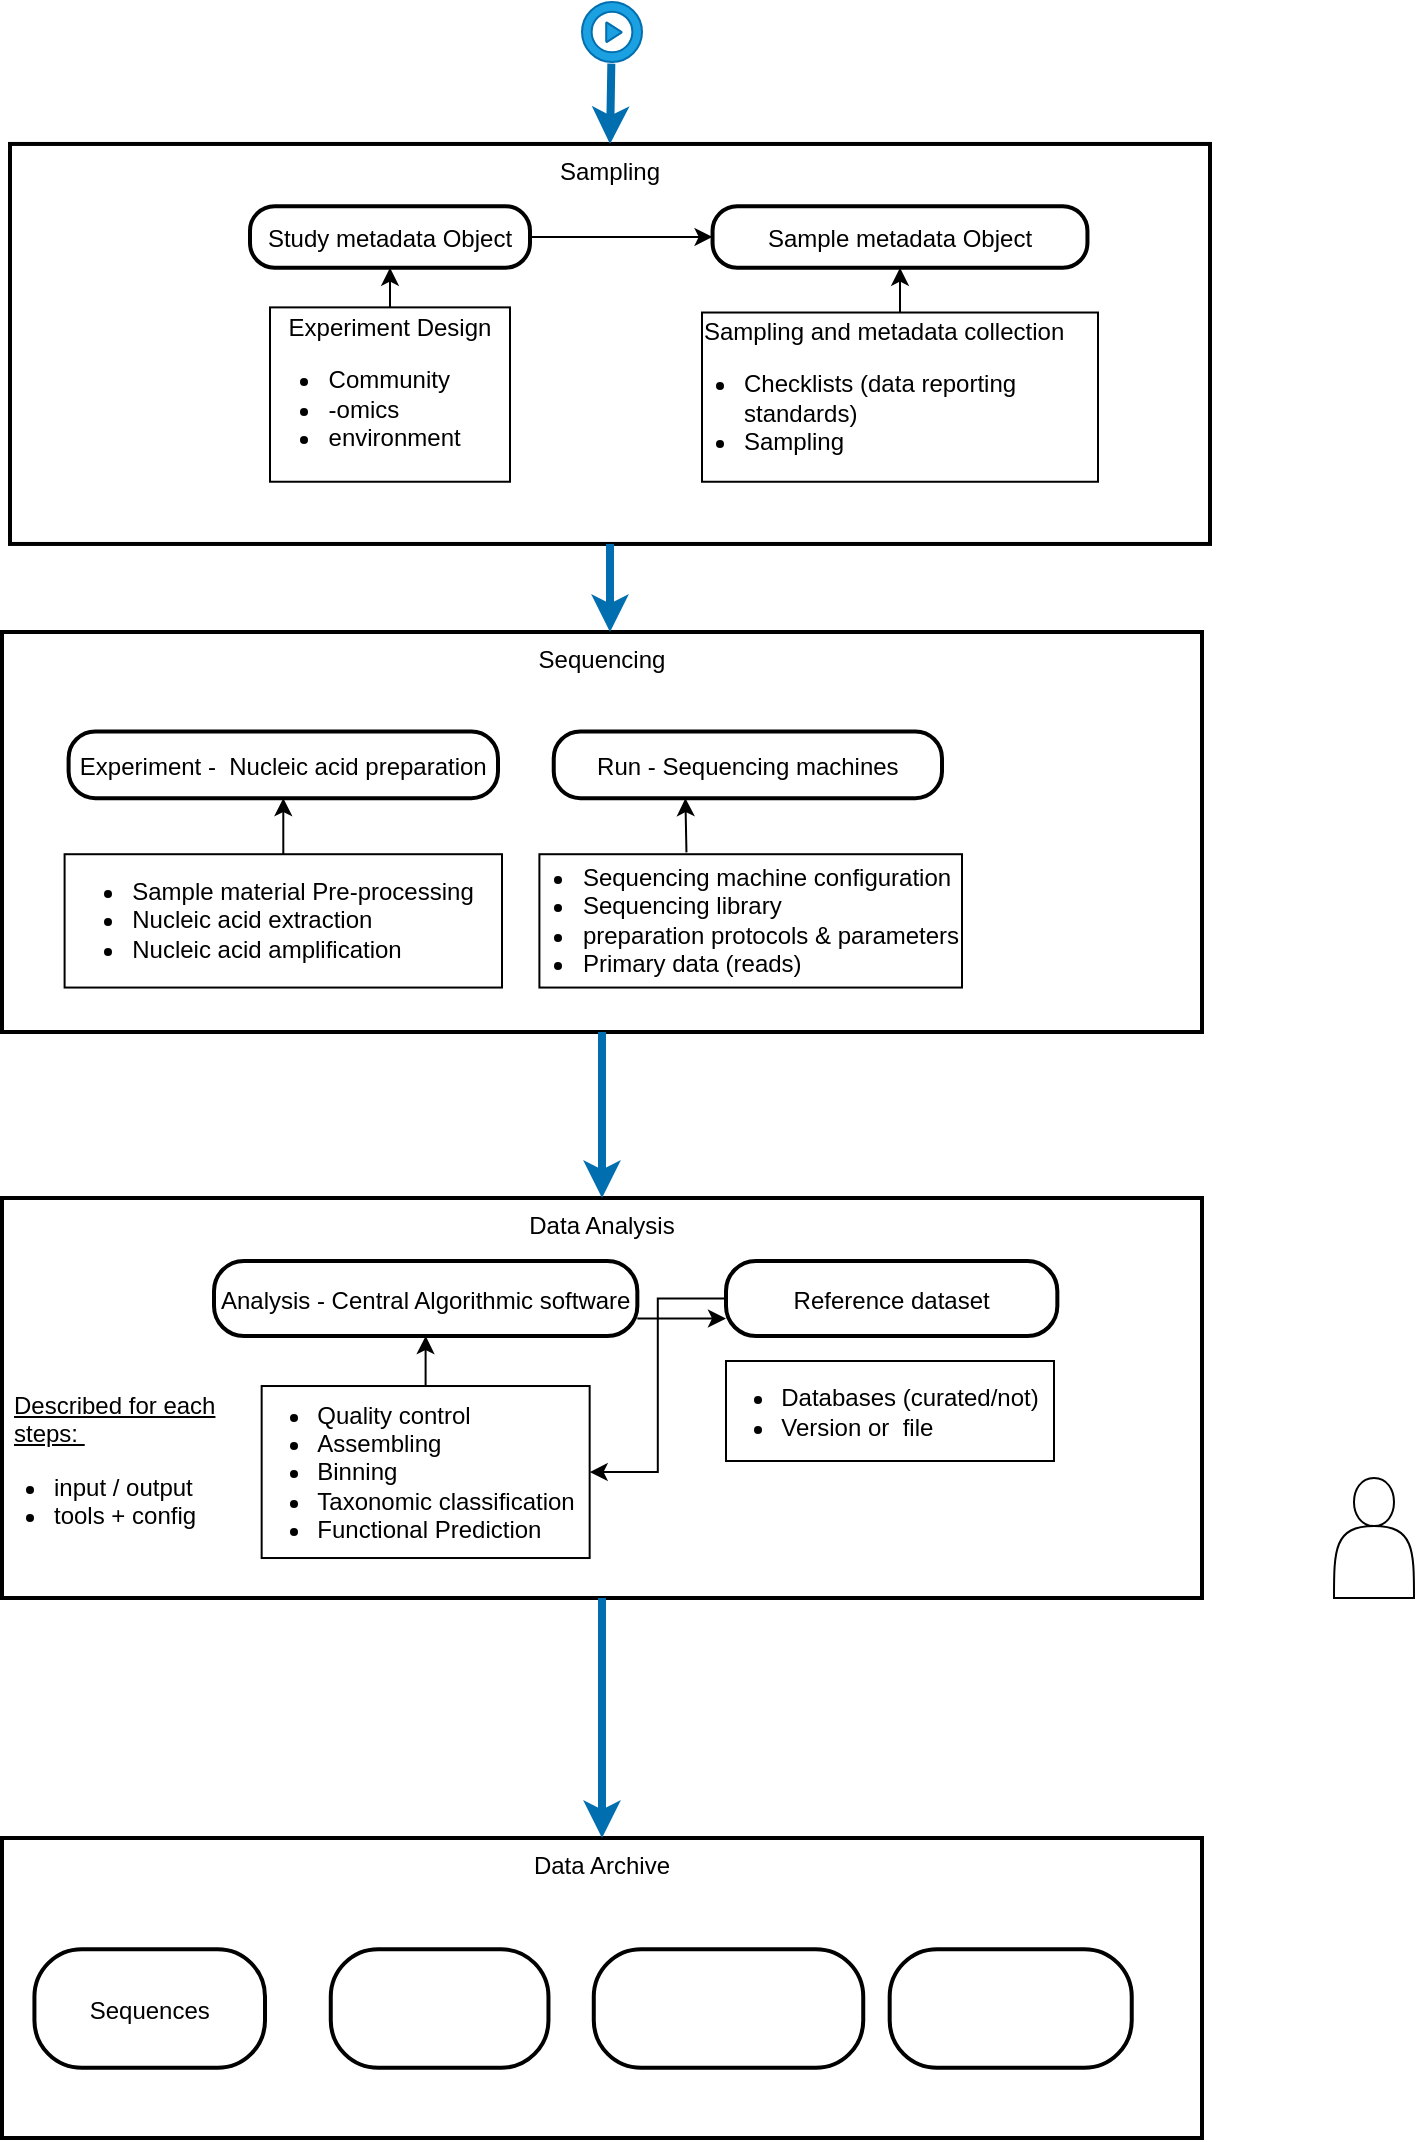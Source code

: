 <mxfile version="24.8.3">
  <diagram name="Page-1" id="eUhtq4w8cxWgcWz3ld9h">
    <mxGraphModel dx="1193" dy="768" grid="1" gridSize="10" guides="1" tooltips="1" connect="1" arrows="1" fold="1" page="1" pageScale="1" pageWidth="826" pageHeight="1169" math="0" shadow="0">
      <root>
        <mxCell id="0" />
        <mxCell id="1" parent="0" />
        <mxCell id="10" value="Data Analysis" style="whiteSpace=wrap;strokeWidth=2;verticalAlign=top;" parent="1" vertex="1">
          <mxGeometry x="74" y="600" width="600" height="200" as="geometry" />
        </mxCell>
        <mxCell id="IBZZdO0sH0K3nxLxbMnE-58" style="edgeStyle=orthogonalEdgeStyle;rounded=0;orthogonalLoop=1;jettySize=auto;html=1;exitX=1;exitY=0.5;exitDx=0;exitDy=0;entryX=0;entryY=0.5;entryDx=0;entryDy=0;" edge="1" parent="10">
          <mxGeometry relative="1" as="geometry">
            <mxPoint x="317.67" y="60.25" as="sourcePoint" />
            <mxPoint x="362" y="60.25" as="targetPoint" />
          </mxGeometry>
        </mxCell>
        <mxCell id="zwraW4Ukam8c2gcRzOyC-30" value="Analysis - Central Algorithmic software" style="rounded=1;arcSize=40;strokeWidth=2" parent="10" vertex="1">
          <mxGeometry x="106" y="31.5" width="211.67" height="37.5" as="geometry" />
        </mxCell>
        <mxCell id="IBZZdO0sH0K3nxLxbMnE-61" value="" style="edgeStyle=orthogonalEdgeStyle;rounded=0;orthogonalLoop=1;jettySize=auto;html=1;" edge="1" parent="10" source="IBZZdO0sH0K3nxLxbMnE-53" target="zwraW4Ukam8c2gcRzOyC-30">
          <mxGeometry relative="1" as="geometry" />
        </mxCell>
        <mxCell id="IBZZdO0sH0K3nxLxbMnE-53" value="&lt;div style=&quot;&quot;&gt;&lt;ul style=&quot;padding-left: 20px;&quot;&gt;&lt;li style=&quot;text-align: left;&quot;&gt;&lt;span style=&quot;white-space: nowrap;&quot;&gt;Quality control&lt;/span&gt;&lt;br&gt;&lt;/li&gt;&lt;li style=&quot;text-align: left;&quot;&gt;&lt;span style=&quot;white-space: nowrap;&quot;&gt;Assembling&lt;br&gt;&lt;/span&gt;&lt;/li&gt;&lt;li style=&quot;text-align: left;&quot;&gt;&lt;span style=&quot;white-space: nowrap;&quot;&gt;Binning&lt;br&gt;&lt;/span&gt;&lt;/li&gt;&lt;li style=&quot;text-align: left;&quot;&gt;&lt;span style=&quot;white-space: nowrap;&quot;&gt;Taxonomic classification&lt;br&gt;&lt;/span&gt;&lt;/li&gt;&lt;li style=&quot;text-align: left;&quot;&gt;&lt;span style=&quot;white-space: nowrap;&quot;&gt;&lt;span style=&quot;text-align: center;&quot;&gt;Functional Prediction&lt;/span&gt;&lt;br&gt;&lt;/span&gt;&lt;/li&gt;&lt;/ul&gt;&lt;/div&gt;" style="rounded=0;whiteSpace=wrap;html=1;" vertex="1" parent="10">
          <mxGeometry x="129.83" y="94.01" width="164" height="86" as="geometry" />
        </mxCell>
        <mxCell id="IBZZdO0sH0K3nxLxbMnE-60" value="" style="edgeStyle=orthogonalEdgeStyle;rounded=0;orthogonalLoop=1;jettySize=auto;html=1;entryX=1;entryY=0.5;entryDx=0;entryDy=0;" edge="1" parent="10" source="IBZZdO0sH0K3nxLxbMnE-55" target="IBZZdO0sH0K3nxLxbMnE-53">
          <mxGeometry relative="1" as="geometry" />
        </mxCell>
        <mxCell id="IBZZdO0sH0K3nxLxbMnE-55" value="Reference dataset" style="rounded=1;arcSize=40;strokeWidth=2" vertex="1" parent="10">
          <mxGeometry x="362" y="31.5" width="165.67" height="37.5" as="geometry" />
        </mxCell>
        <mxCell id="IBZZdO0sH0K3nxLxbMnE-56" value="&lt;div style=&quot;&quot;&gt;&lt;ul style=&quot;padding-left: 20px;&quot;&gt;&lt;li style=&quot;text-align: left;&quot;&gt;&lt;span style=&quot;text-wrap-mode: nowrap;&quot;&gt;Databases (curated/not)&lt;/span&gt;&lt;/li&gt;&lt;li style=&quot;text-align: left;&quot;&gt;&lt;span style=&quot;text-wrap-mode: nowrap;&quot;&gt;Version or &amp;nbsp;file&lt;/span&gt;&lt;/li&gt;&lt;/ul&gt;&lt;/div&gt;" style="rounded=0;whiteSpace=wrap;html=1;" vertex="1" parent="10">
          <mxGeometry x="362" y="81.5" width="164" height="50.0" as="geometry" />
        </mxCell>
        <mxCell id="IBZZdO0sH0K3nxLxbMnE-57" value="&lt;u&gt;Described for each steps:&amp;nbsp;&lt;/u&gt;&lt;div&gt;&lt;ul style=&quot;padding-left: 20px;&quot;&gt;&lt;li&gt;input / output&amp;nbsp;&lt;/li&gt;&lt;li&gt;tools + config&lt;/li&gt;&lt;/ul&gt;&lt;/div&gt;" style="text;html=1;align=left;verticalAlign=middle;whiteSpace=wrap;rounded=0;" vertex="1" parent="10">
          <mxGeometry x="3.67" y="104.63" width="114" height="64.75" as="geometry" />
        </mxCell>
        <mxCell id="14" value="Sequencing" style="whiteSpace=wrap;strokeWidth=2;verticalAlign=top;" parent="1" vertex="1">
          <mxGeometry x="74" y="317" width="600" height="200" as="geometry" />
        </mxCell>
        <mxCell id="15" value="Run - Sequencing machines" style="rounded=1;arcSize=40;strokeWidth=2;flipV=1;flipH=1;" parent="14" vertex="1">
          <mxGeometry x="275.87" y="49.733" width="194.13" height="33.333" as="geometry" />
        </mxCell>
        <mxCell id="16" value="Experiment -  Nucleic acid preparation" style="rounded=1;arcSize=40;strokeWidth=2;flipV=1;flipH=1;" parent="14" vertex="1">
          <mxGeometry x="33.3" y="49.733" width="214.7" height="33.333" as="geometry" />
        </mxCell>
        <mxCell id="IBZZdO0sH0K3nxLxbMnE-37" value="&lt;div style=&quot;&quot;&gt;&lt;ul style=&quot;padding-left: 20px;&quot;&gt;&lt;li style=&quot;text-align: left;&quot;&gt;&lt;span style=&quot;white-space: nowrap;&quot;&gt;Sample material Pre-processing&lt;/span&gt;&lt;br&gt;&lt;/li&gt;&lt;li style=&quot;text-align: left;&quot;&gt;&lt;span style=&quot;white-space: nowrap;&quot;&gt;Nucleic acid extraction&lt;/span&gt;&lt;br&gt;&lt;/li&gt;&lt;li style=&quot;text-align: left;&quot;&gt;&lt;span style=&quot;white-space: nowrap;&quot;&gt;Nucleic acid amplification&lt;/span&gt;&lt;br&gt;&lt;/li&gt;&lt;/ul&gt;&lt;/div&gt;" style="rounded=0;whiteSpace=wrap;html=1;" vertex="1" parent="14">
          <mxGeometry x="31.3" y="111.111" width="218.7" height="66.667" as="geometry" />
        </mxCell>
        <mxCell id="IBZZdO0sH0K3nxLxbMnE-36" value="&lt;div style=&quot;text-align: left;&quot;&gt;&lt;ul style=&quot;padding-left: 20px;&quot;&gt;&lt;li&gt;&lt;span style=&quot;white-space: nowrap;&quot;&gt;Sequencing machine configuration&lt;/span&gt;&lt;/li&gt;&lt;li&gt;&lt;span style=&quot;white-space: nowrap;&quot;&gt;Sequencing library&lt;/span&gt;&lt;/li&gt;&lt;li&gt;&lt;span style=&quot;white-space: nowrap;&quot;&gt;preparation protocols &amp;amp; parameters&lt;/span&gt;&lt;/li&gt;&lt;li&gt;&lt;span style=&quot;white-space: nowrap;&quot;&gt;Primary data (reads)&lt;/span&gt;&lt;/li&gt;&lt;/ul&gt;&lt;/div&gt;" style="rounded=0;whiteSpace=wrap;html=1;" vertex="1" parent="14">
          <mxGeometry x="268.7" y="111.111" width="211.3" height="66.667" as="geometry" />
        </mxCell>
        <mxCell id="IBZZdO0sH0K3nxLxbMnE-39" value="" style="endArrow=classic;html=1;rounded=0;entryX=0.5;entryY=1;entryDx=0;entryDy=0;exitX=0.5;exitY=0;exitDx=0;exitDy=0;" edge="1" parent="14" source="IBZZdO0sH0K3nxLxbMnE-37" target="16">
          <mxGeometry width="50" height="50" relative="1" as="geometry">
            <mxPoint x="412.22" y="-147.222" as="sourcePoint" />
            <mxPoint x="412" y="-171.111" as="targetPoint" />
          </mxGeometry>
        </mxCell>
        <mxCell id="IBZZdO0sH0K3nxLxbMnE-50" value="" style="endArrow=classic;html=1;rounded=0;entryX=0.5;entryY=1;entryDx=0;entryDy=0;exitX=0.348;exitY=-0.014;exitDx=0;exitDy=0;exitPerimeter=0;" edge="1" parent="14" source="IBZZdO0sH0K3nxLxbMnE-36">
          <mxGeometry width="50" height="50" relative="1" as="geometry">
            <mxPoint x="344" y="103.333" as="sourcePoint" />
            <mxPoint x="341.696" y="83.065" as="targetPoint" />
            <Array as="points" />
          </mxGeometry>
        </mxCell>
        <mxCell id="zwraW4Ukam8c2gcRzOyC-19" value="Sampling" style="whiteSpace=wrap;strokeWidth=2;verticalAlign=top;" parent="1" vertex="1">
          <mxGeometry x="78" y="72.974" width="600" height="200" as="geometry" />
        </mxCell>
        <mxCell id="IBZZdO0sH0K3nxLxbMnE-31" value="" style="endArrow=classic;html=1;rounded=0;exitX=1;exitY=0.5;exitDx=0;exitDy=0;entryX=0;entryY=0.5;entryDx=0;entryDy=0;" edge="1" parent="zwraW4Ukam8c2gcRzOyC-19" source="zwraW4Ukam8c2gcRzOyC-20" target="zwraW4Ukam8c2gcRzOyC-21">
          <mxGeometry width="50" height="50" relative="1" as="geometry">
            <mxPoint x="546" y="420.513" as="sourcePoint" />
            <mxPoint x="596" y="369.231" as="targetPoint" />
          </mxGeometry>
        </mxCell>
        <mxCell id="IBZZdO0sH0K3nxLxbMnE-42" value="" style="group" vertex="1" connectable="0" parent="zwraW4Ukam8c2gcRzOyC-19">
          <mxGeometry x="126" y="31.103" width="140" height="137.795" as="geometry" />
        </mxCell>
        <mxCell id="zwraW4Ukam8c2gcRzOyC-20" value="Study metadata Object" style="rounded=1;arcSize=40;strokeWidth=2;flipV=1;flipH=1;" parent="IBZZdO0sH0K3nxLxbMnE-42" vertex="1">
          <mxGeometry x="-6" width="140" height="30.77" as="geometry" />
        </mxCell>
        <mxCell id="IBZZdO0sH0K3nxLxbMnE-22" value="&lt;div style=&quot;text-align: left;&quot;&gt;&lt;span style=&quot;text-align: center; white-space: nowrap;&quot;&gt;Experiment Design&lt;/span&gt;&lt;br&gt;&lt;/div&gt;&lt;ul style=&quot;padding-left: 20px;&quot;&gt;&lt;li style=&quot;text-align: left;&quot;&gt;Community&amp;nbsp;&lt;/li&gt;&lt;li style=&quot;text-align: left;&quot;&gt;-omics&lt;/li&gt;&lt;li style=&quot;text-align: left;&quot;&gt;environment&amp;nbsp;&lt;br&gt;&lt;/li&gt;&lt;/ul&gt;" style="rounded=0;whiteSpace=wrap;html=1;flipV=1;flipH=1;" vertex="1" parent="IBZZdO0sH0K3nxLxbMnE-42">
          <mxGeometry x="4" y="50.615" width="120" height="87.179" as="geometry" />
        </mxCell>
        <mxCell id="IBZZdO0sH0K3nxLxbMnE-24" value="" style="endArrow=classic;html=1;rounded=0;entryX=0.5;entryY=1;entryDx=0;entryDy=0;exitX=0.5;exitY=0;exitDx=0;exitDy=0;" edge="1" parent="IBZZdO0sH0K3nxLxbMnE-42" source="IBZZdO0sH0K3nxLxbMnE-22" target="zwraW4Ukam8c2gcRzOyC-20">
          <mxGeometry width="50" height="50" relative="1" as="geometry">
            <mxPoint x="59.75" y="35.231" as="sourcePoint" />
            <mxPoint x="429.75" y="271.128" as="targetPoint" />
          </mxGeometry>
        </mxCell>
        <mxCell id="IBZZdO0sH0K3nxLxbMnE-43" value="" style="group" vertex="1" connectable="0" parent="zwraW4Ukam8c2gcRzOyC-19">
          <mxGeometry x="346.002" y="31.1" width="198" height="137.8" as="geometry" />
        </mxCell>
        <mxCell id="zwraW4Ukam8c2gcRzOyC-21" value="Sample metadata Object" style="rounded=1;arcSize=40;strokeWidth=2;flipV=1;flipH=1;" parent="IBZZdO0sH0K3nxLxbMnE-43" vertex="1">
          <mxGeometry x="5.279" width="187.441" height="30.769" as="geometry" />
        </mxCell>
        <mxCell id="IBZZdO0sH0K3nxLxbMnE-25" value="&lt;div style=&quot;text-align: left;&quot;&gt;&lt;span style=&quot;text-align: center; white-space: nowrap;&quot;&gt;Sampling and metadata collection&lt;/span&gt;&lt;br&gt;&lt;/div&gt;&lt;ul style=&quot;padding-left: 20px;&quot;&gt;&lt;li style=&quot;text-align: left;&quot;&gt;Checklists (data reporting standards)&amp;nbsp;&lt;/li&gt;&lt;li style=&quot;text-align: left;&quot;&gt;Sampling&lt;/li&gt;&lt;/ul&gt;" style="rounded=0;whiteSpace=wrap;html=1;" vertex="1" parent="IBZZdO0sH0K3nxLxbMnE-43">
          <mxGeometry y="53.184" width="198" height="84.615" as="geometry" />
        </mxCell>
        <mxCell id="IBZZdO0sH0K3nxLxbMnE-33" value="" style="endArrow=classic;html=1;rounded=0;entryX=0.5;entryY=1;entryDx=0;entryDy=0;exitX=0.5;exitY=0;exitDx=0;exitDy=0;" edge="1" parent="IBZZdO0sH0K3nxLxbMnE-43" source="IBZZdO0sH0K3nxLxbMnE-25" target="zwraW4Ukam8c2gcRzOyC-21">
          <mxGeometry width="50" height="50" relative="1" as="geometry">
            <mxPoint x="56.218" y="79.156" as="sourcePoint" />
            <mxPoint x="50.94" y="56.741" as="targetPoint" />
          </mxGeometry>
        </mxCell>
        <mxCell id="zwraW4Ukam8c2gcRzOyC-33" value="Data Archive" style="whiteSpace=wrap;strokeWidth=2;verticalAlign=top;" parent="1" vertex="1">
          <mxGeometry x="74" y="920" width="600" height="150" as="geometry" />
        </mxCell>
        <mxCell id="zwraW4Ukam8c2gcRzOyC-34" value="" style="rounded=1;arcSize=40;strokeWidth=2" parent="zwraW4Ukam8c2gcRzOyC-33" vertex="1">
          <mxGeometry x="295.89" y="55.642" width="134.729" height="59.275" as="geometry" />
        </mxCell>
        <mxCell id="zwraW4Ukam8c2gcRzOyC-35" value="" style="rounded=1;arcSize=40;strokeWidth=2" parent="zwraW4Ukam8c2gcRzOyC-33" vertex="1">
          <mxGeometry x="164.384" y="55.642" width="108.847" height="59.275" as="geometry" />
        </mxCell>
        <mxCell id="zwraW4Ukam8c2gcRzOyC-37" value="Sequences" style="rounded=1;arcSize=40;strokeWidth=2" parent="zwraW4Ukam8c2gcRzOyC-33" vertex="1">
          <mxGeometry x="16.216" y="55.642" width="115.29" height="59.275" as="geometry" />
        </mxCell>
        <mxCell id="zwraW4Ukam8c2gcRzOyC-38" value="" style="rounded=1;arcSize=40;strokeWidth=2" parent="zwraW4Ukam8c2gcRzOyC-33" vertex="1">
          <mxGeometry x="443.839" y="55.645" width="121.03" height="59.274" as="geometry" />
        </mxCell>
        <mxCell id="IBZZdO0sH0K3nxLxbMnE-18" value="" style="shape=actor;whiteSpace=wrap;html=1;" vertex="1" parent="1">
          <mxGeometry x="740" y="740" width="40" height="60" as="geometry" />
        </mxCell>
        <mxCell id="IBZZdO0sH0K3nxLxbMnE-35" value="" style="endArrow=classic;html=1;rounded=0;fillColor=#1ba1e2;strokeColor=#006EAF;strokeWidth=4;exitX=0.5;exitY=1;exitDx=0;exitDy=0;entryX=0.5;entryY=0;entryDx=0;entryDy=0;" edge="1" parent="1" source="14" target="10">
          <mxGeometry width="50" height="50" relative="1" as="geometry">
            <mxPoint x="374" y="620" as="sourcePoint" />
            <mxPoint x="374" y="560" as="targetPoint" />
            <Array as="points">
              <mxPoint x="374" y="530" />
            </Array>
          </mxGeometry>
        </mxCell>
        <mxCell id="IBZZdO0sH0K3nxLxbMnE-48" value="" style="endArrow=classic;html=1;rounded=0;fillColor=#1ba1e2;strokeColor=#006EAF;strokeWidth=4;exitX=0.5;exitY=1;exitDx=0;exitDy=0;entryX=0.5;entryY=0;entryDx=0;entryDy=0;" edge="1" parent="1" source="zwraW4Ukam8c2gcRzOyC-19">
          <mxGeometry width="50" height="50" relative="1" as="geometry">
            <mxPoint x="382" y="276.974" as="sourcePoint" />
            <mxPoint x="378" y="317" as="targetPoint" />
            <Array as="points" />
          </mxGeometry>
        </mxCell>
        <mxCell id="IBZZdO0sH0K3nxLxbMnE-49" value="" style="group" vertex="1" connectable="0" parent="1">
          <mxGeometry x="364" y="2" width="30" height="30" as="geometry" />
        </mxCell>
        <mxCell id="IBZZdO0sH0K3nxLxbMnE-44" value="" style="sketch=0;html=1;aspect=fixed;strokeColor=#006EAF;shadow=0;fillColor=#1ba1e2;verticalAlign=top;labelPosition=center;verticalLabelPosition=bottom;shape=mxgraph.gcp2.play_start;fontColor=#ffffff;" vertex="1" parent="IBZZdO0sH0K3nxLxbMnE-49">
          <mxGeometry width="30" height="30" as="geometry" />
        </mxCell>
        <mxCell id="IBZZdO0sH0K3nxLxbMnE-46" value="" style="endArrow=classic;html=1;rounded=0;fillColor=#1ba1e2;strokeColor=#006EAF;strokeWidth=4;entryX=0.5;entryY=0;entryDx=0;entryDy=0;exitX=0.489;exitY=1.028;exitDx=0;exitDy=0;exitPerimeter=0;" edge="1" parent="IBZZdO0sH0K3nxLxbMnE-49" source="IBZZdO0sH0K3nxLxbMnE-44" target="zwraW4Ukam8c2gcRzOyC-19">
          <mxGeometry width="50" height="50" relative="1" as="geometry">
            <mxPoint x="12" y="38" as="sourcePoint" />
            <mxPoint y="58" as="targetPoint" />
          </mxGeometry>
        </mxCell>
        <mxCell id="IBZZdO0sH0K3nxLxbMnE-51" value="" style="endArrow=classic;html=1;rounded=0;fillColor=#1ba1e2;strokeColor=#006EAF;strokeWidth=4;exitX=0.5;exitY=1;exitDx=0;exitDy=0;" edge="1" parent="1" source="10" target="zwraW4Ukam8c2gcRzOyC-33">
          <mxGeometry width="50" height="50" relative="1" as="geometry">
            <mxPoint x="384" y="507" as="sourcePoint" />
            <mxPoint x="384" y="570" as="targetPoint" />
            <Array as="points" />
          </mxGeometry>
        </mxCell>
      </root>
    </mxGraphModel>
  </diagram>
</mxfile>
